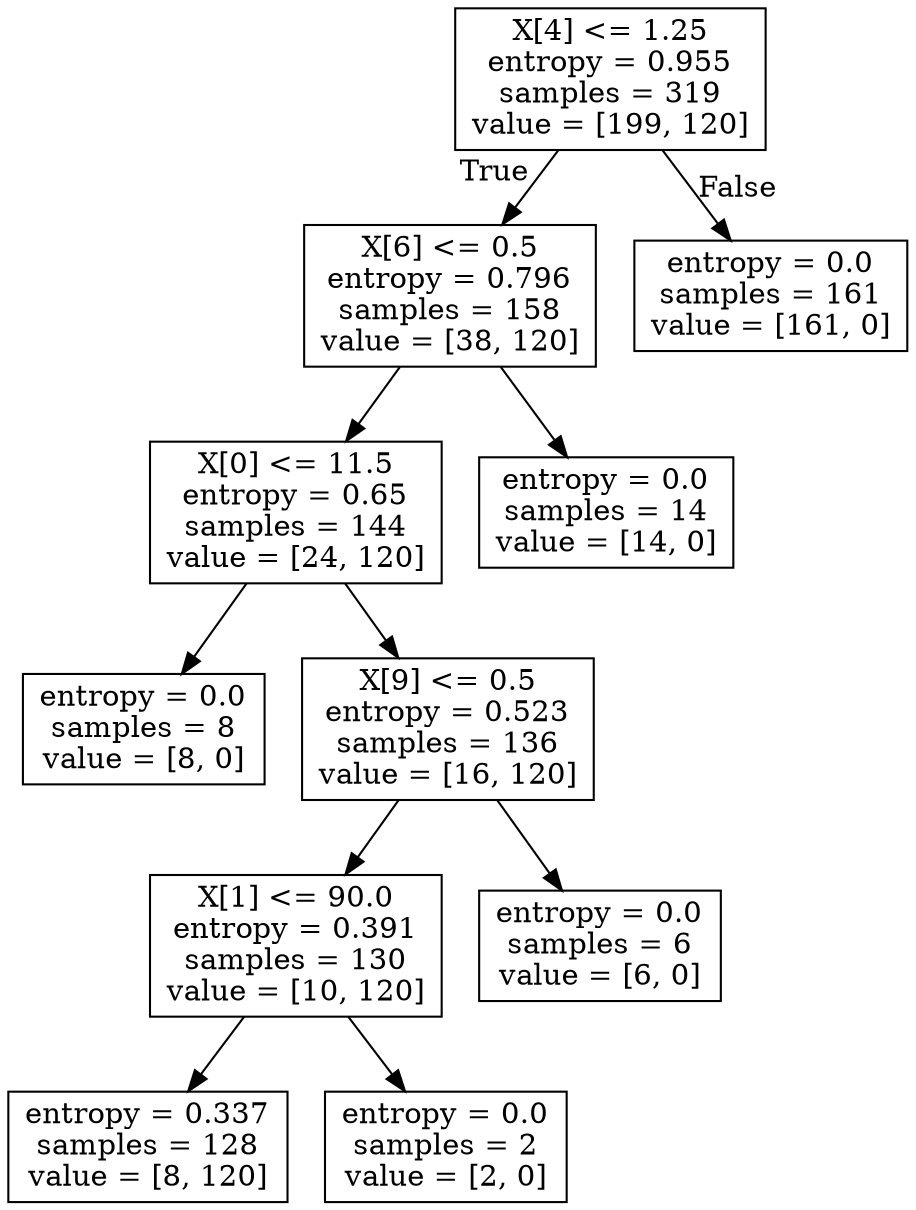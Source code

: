 digraph Tree {
node [shape=box] ;
0 [label="X[4] <= 1.25\nentropy = 0.955\nsamples = 319\nvalue = [199, 120]"] ;
1 [label="X[6] <= 0.5\nentropy = 0.796\nsamples = 158\nvalue = [38, 120]"] ;
0 -> 1 [labeldistance=2.5, labelangle=45, headlabel="True"] ;
2 [label="X[0] <= 11.5\nentropy = 0.65\nsamples = 144\nvalue = [24, 120]"] ;
1 -> 2 ;
3 [label="entropy = 0.0\nsamples = 8\nvalue = [8, 0]"] ;
2 -> 3 ;
4 [label="X[9] <= 0.5\nentropy = 0.523\nsamples = 136\nvalue = [16, 120]"] ;
2 -> 4 ;
5 [label="X[1] <= 90.0\nentropy = 0.391\nsamples = 130\nvalue = [10, 120]"] ;
4 -> 5 ;
6 [label="entropy = 0.337\nsamples = 128\nvalue = [8, 120]"] ;
5 -> 6 ;
7 [label="entropy = 0.0\nsamples = 2\nvalue = [2, 0]"] ;
5 -> 7 ;
8 [label="entropy = 0.0\nsamples = 6\nvalue = [6, 0]"] ;
4 -> 8 ;
9 [label="entropy = 0.0\nsamples = 14\nvalue = [14, 0]"] ;
1 -> 9 ;
10 [label="entropy = 0.0\nsamples = 161\nvalue = [161, 0]"] ;
0 -> 10 [labeldistance=2.5, labelangle=-45, headlabel="False"] ;
}